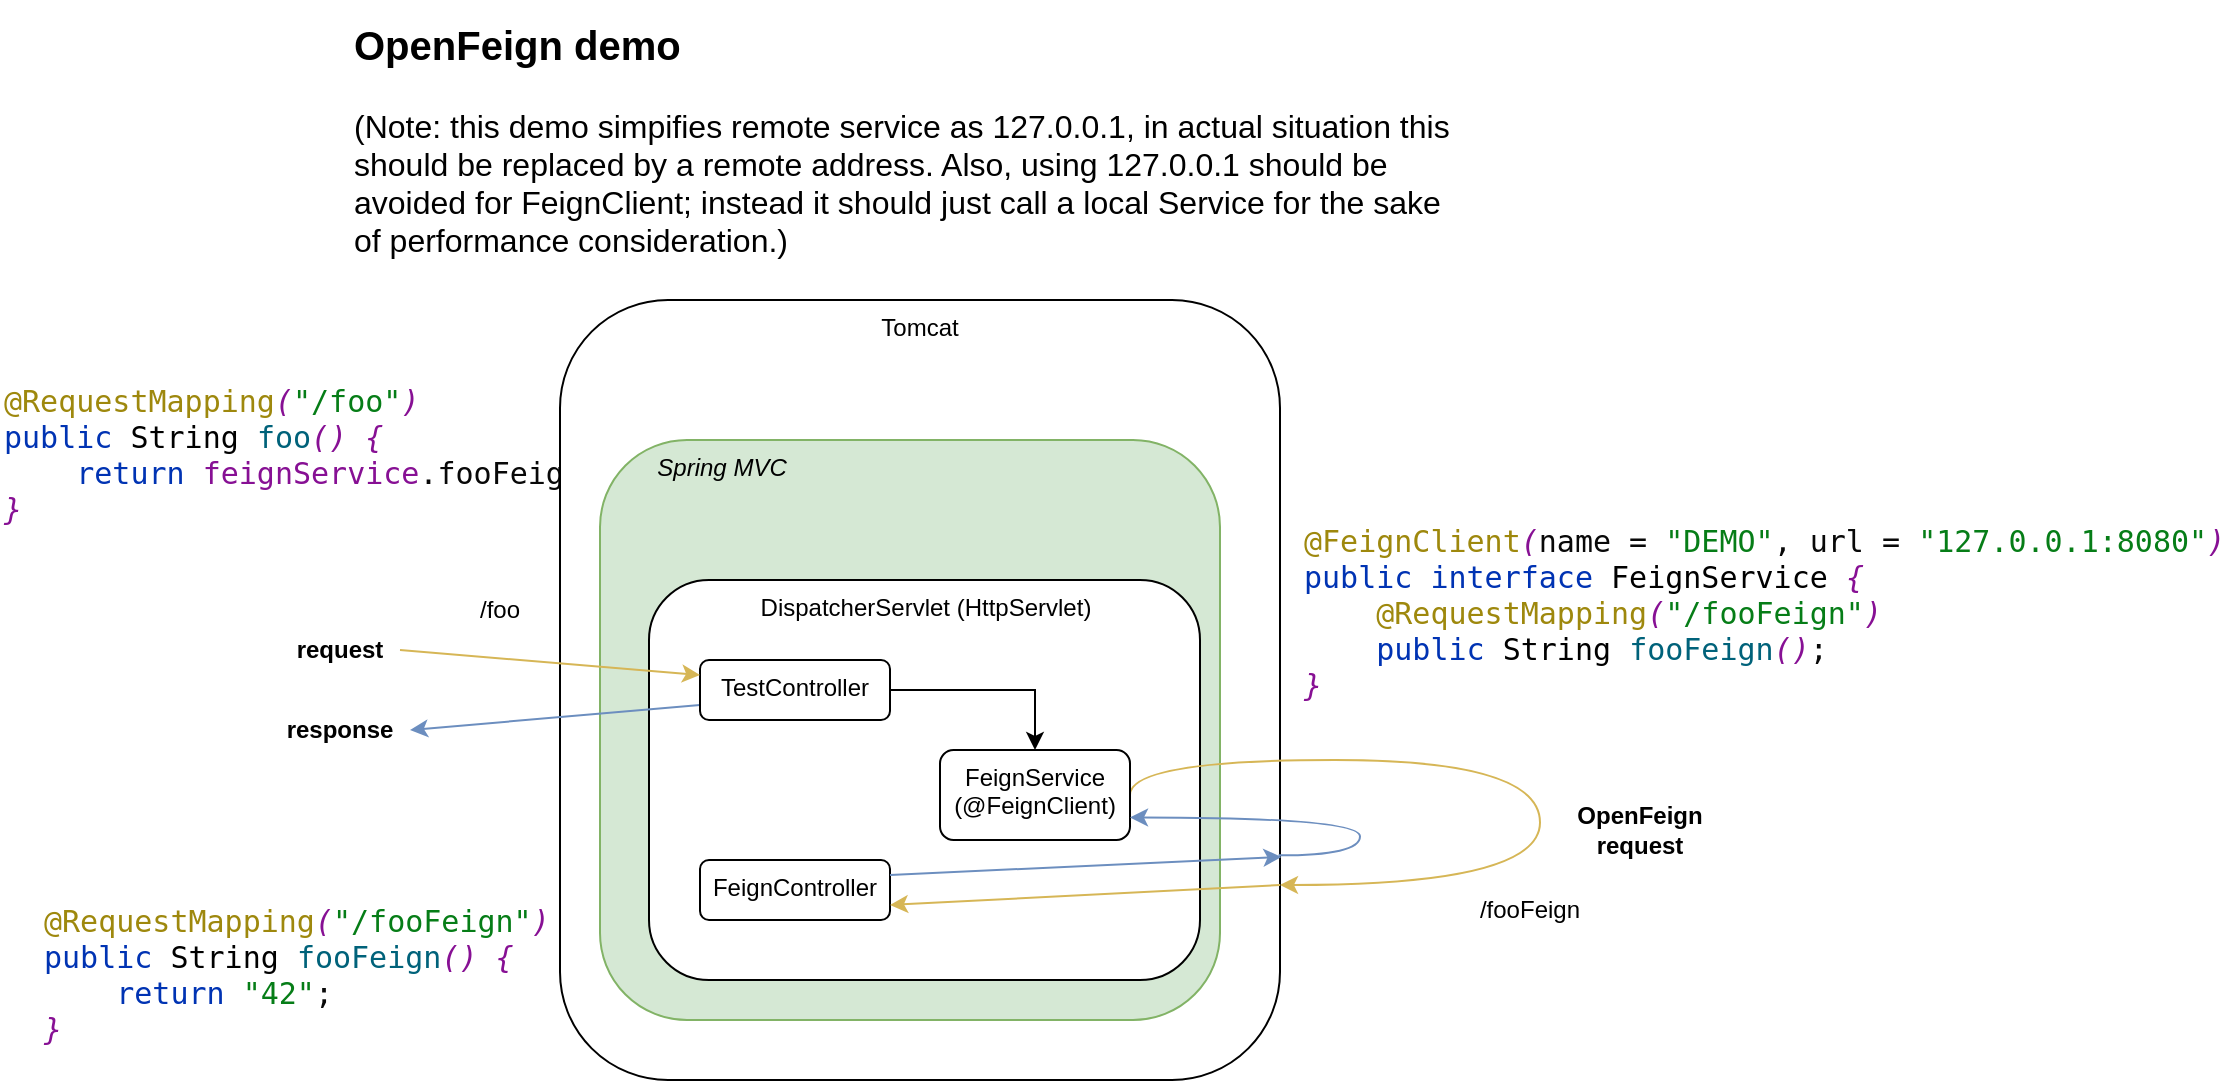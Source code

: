 <mxfile version="24.7.8">
  <diagram id="CetzEVvNPrQqHPS30Xum" name="OpenFeign demo">
    <mxGraphModel dx="1273" dy="1457" grid="1" gridSize="10" guides="1" tooltips="1" connect="1" arrows="1" fold="1" page="1" pageScale="1" pageWidth="827" pageHeight="1169" math="0" shadow="0">
      <root>
        <mxCell id="0" />
        <mxCell id="1" parent="0" />
        <mxCell id="wjC4OsaZiSn3oDHIjQG6-19" value="&lt;div style=&quot;background-color: rgb(255, 255, 255); color: rgb(8, 8, 8); font-size: 15px;&quot;&gt;&lt;pre style=&quot;font-family: &amp;quot;JetBrains Mono&amp;quot;, monospace;&quot;&gt;&lt;span style=&quot;color:#9e880d;&quot;&gt;@RequestMapping&lt;/span&gt;&lt;span style=&quot;color:#871094;font-style:italic;&quot;&gt;(&lt;/span&gt;&lt;span style=&quot;color:#067d17;&quot;&gt;&quot;/foo&quot;&lt;/span&gt;&lt;span style=&quot;color:#871094;font-style:italic;&quot;&gt;)&lt;br&gt;&lt;/span&gt;&lt;span style=&quot;color:#0033b3;&quot;&gt;public &lt;/span&gt;&lt;span style=&quot;color:#000000;&quot;&gt;String &lt;/span&gt;&lt;span style=&quot;color:#00627a;&quot;&gt;foo&lt;/span&gt;&lt;span style=&quot;color:#871094;font-style:italic;&quot;&gt;() {&lt;br&gt;&lt;/span&gt;&lt;span style=&quot;color:#871094;font-style:italic;&quot;&gt;    &lt;/span&gt;&lt;span style=&quot;color:#0033b3;&quot;&gt;return &lt;/span&gt;&lt;span style=&quot;color:#871094;&quot;&gt;feignService&lt;/span&gt;.fooFeign&lt;span style=&quot;color:#871094;font-style:italic;&quot;&gt;()&lt;/span&gt;;&lt;br&gt;&lt;span style=&quot;color:#871094;font-style:italic;&quot;&gt;}&lt;/span&gt;&lt;/pre&gt;&lt;/div&gt;" style="text;whiteSpace=wrap;html=1;" vertex="1" parent="1">
          <mxGeometry x="-20" y="110" width="260" height="110" as="geometry" />
        </mxCell>
        <mxCell id="LMrehkhd1_mzqCAk2MHY-5" value="Tomcat" style="rounded=1;whiteSpace=wrap;html=1;verticalAlign=top;" parent="1" vertex="1">
          <mxGeometry x="260" y="90" width="360" height="390" as="geometry" />
        </mxCell>
        <mxCell id="LMrehkhd1_mzqCAk2MHY-2" value="&lt;b&gt;request&lt;/b&gt;" style="text;html=1;align=center;verticalAlign=middle;whiteSpace=wrap;rounded=0;" parent="1" vertex="1">
          <mxGeometry x="120" y="250" width="60" height="30" as="geometry" />
        </mxCell>
        <mxCell id="LMrehkhd1_mzqCAk2MHY-1" value="&amp;nbsp;&lt;span style=&quot;white-space: pre;&quot;&gt;&#x9;&lt;/span&gt;Spring MVC" style="rounded=1;whiteSpace=wrap;html=1;fillColor=#d5e8d4;strokeColor=#82b366;verticalAlign=top;align=left;fontStyle=2" parent="1" vertex="1">
          <mxGeometry x="280" y="160" width="310" height="290" as="geometry" />
        </mxCell>
        <mxCell id="LMrehkhd1_mzqCAk2MHY-6" value="DispatcherServlet (HttpServlet)" style="rounded=1;whiteSpace=wrap;html=1;verticalAlign=top;" parent="1" vertex="1">
          <mxGeometry x="304.5" y="230" width="275.5" height="200" as="geometry" />
        </mxCell>
        <mxCell id="LMrehkhd1_mzqCAk2MHY-3" value="response" style="text;html=1;align=center;verticalAlign=middle;whiteSpace=wrap;rounded=0;fontStyle=1" parent="1" vertex="1">
          <mxGeometry x="115" y="295" width="70" height="20" as="geometry" />
        </mxCell>
        <mxCell id="LMrehkhd1_mzqCAk2MHY-11" style="rounded=0;orthogonalLoop=1;jettySize=auto;html=1;entryX=1;entryY=0.5;entryDx=0;entryDy=0;exitX=0;exitY=0.75;exitDx=0;exitDy=0;fillColor=#dae8fc;strokeColor=#6c8ebf;" parent="1" target="LMrehkhd1_mzqCAk2MHY-3" edge="1" source="qBLVawUO-C-t650Nr5v--3">
          <mxGeometry relative="1" as="geometry">
            <mxPoint x="260" y="360" as="sourcePoint" />
            <mxPoint x="300" y="420" as="targetPoint" />
          </mxGeometry>
        </mxCell>
        <mxCell id="U86pM15hBIZVNhdWzzvj-1" value="&lt;div style=&quot;&quot;&gt;&lt;b style=&quot;&quot;&gt;&lt;font style=&quot;font-size: 20px;&quot;&gt;OpenFeign demo&lt;/font&gt;&lt;/b&gt;&lt;/div&gt;&lt;div style=&quot;&quot;&gt;&lt;span style=&quot;font-size: 16px;&quot;&gt;&lt;b&gt;&lt;br&gt;&lt;/b&gt;&lt;/span&gt;&lt;/div&gt;&lt;div style=&quot;&quot;&gt;&lt;span style=&quot;font-size: 16px;&quot;&gt;(Note: this demo simpifies remote service as 127.0.0.1, in actual situation this should be replaced by a remote address. Also, using 127.0.0.1 should be avoided for FeignClient; instead it should just call a local Service for the sake of performance consideration.)&lt;/span&gt;&lt;/div&gt;" style="text;html=1;align=left;verticalAlign=middle;whiteSpace=wrap;rounded=0;" parent="1" vertex="1">
          <mxGeometry x="154.88" y="-60" width="560.25" height="140" as="geometry" />
        </mxCell>
        <mxCell id="wjC4OsaZiSn3oDHIjQG6-7" style="edgeStyle=orthogonalEdgeStyle;rounded=0;orthogonalLoop=1;jettySize=auto;html=1;exitX=1;exitY=0.5;exitDx=0;exitDy=0;entryX=0.5;entryY=0;entryDx=0;entryDy=0;" edge="1" parent="1" source="qBLVawUO-C-t650Nr5v--3" target="wjC4OsaZiSn3oDHIjQG6-5">
          <mxGeometry relative="1" as="geometry" />
        </mxCell>
        <mxCell id="qBLVawUO-C-t650Nr5v--3" value="TestController" style="rounded=1;whiteSpace=wrap;html=1;verticalAlign=top;" parent="1" vertex="1">
          <mxGeometry x="330" y="270" width="95" height="30" as="geometry" />
        </mxCell>
        <mxCell id="wjC4OsaZiSn3oDHIjQG6-1" value="FeignController" style="rounded=1;whiteSpace=wrap;html=1;verticalAlign=top;" vertex="1" parent="1">
          <mxGeometry x="330" y="370" width="95" height="30" as="geometry" />
        </mxCell>
        <mxCell id="LMrehkhd1_mzqCAk2MHY-7" style="rounded=0;orthogonalLoop=1;jettySize=auto;html=1;exitX=1;exitY=0.5;exitDx=0;exitDy=0;entryX=0;entryY=0.25;entryDx=0;entryDy=0;fillColor=#fff2cc;strokeColor=#d6b656;" parent="1" source="LMrehkhd1_mzqCAk2MHY-2" target="qBLVawUO-C-t650Nr5v--3" edge="1">
          <mxGeometry relative="1" as="geometry">
            <mxPoint x="260.36" y="286.94" as="targetPoint" />
          </mxGeometry>
        </mxCell>
        <mxCell id="wjC4OsaZiSn3oDHIjQG6-9" style="edgeStyle=orthogonalEdgeStyle;rounded=0;orthogonalLoop=1;jettySize=auto;html=1;exitX=1;exitY=0.5;exitDx=0;exitDy=0;curved=1;entryX=1;entryY=0.75;entryDx=0;entryDy=0;fillColor=#fff2cc;strokeColor=#d6b656;" edge="1" parent="1" source="wjC4OsaZiSn3oDHIjQG6-5" target="LMrehkhd1_mzqCAk2MHY-5">
          <mxGeometry relative="1" as="geometry">
            <mxPoint x="650" y="400" as="targetPoint" />
            <Array as="points">
              <mxPoint x="545" y="320" />
              <mxPoint x="750" y="320" />
              <mxPoint x="750" y="383" />
            </Array>
          </mxGeometry>
        </mxCell>
        <mxCell id="wjC4OsaZiSn3oDHIjQG6-5" value="FeignService&lt;div&gt;(@FeignClient)&lt;/div&gt;" style="rounded=1;whiteSpace=wrap;html=1;verticalAlign=top;" vertex="1" parent="1">
          <mxGeometry x="450" y="315" width="95" height="45" as="geometry" />
        </mxCell>
        <mxCell id="wjC4OsaZiSn3oDHIjQG6-10" value="&lt;b&gt;OpenFeign request&lt;/b&gt;" style="text;html=1;align=center;verticalAlign=middle;whiteSpace=wrap;rounded=0;" vertex="1" parent="1">
          <mxGeometry x="760" y="340" width="80" height="30" as="geometry" />
        </mxCell>
        <mxCell id="wjC4OsaZiSn3oDHIjQG6-13" style="rounded=0;orthogonalLoop=1;jettySize=auto;html=1;exitX=1;exitY=0.75;exitDx=0;exitDy=0;entryX=1;entryY=0.75;entryDx=0;entryDy=0;fillColor=#fff2cc;strokeColor=#d6b656;" edge="1" parent="1" source="LMrehkhd1_mzqCAk2MHY-5" target="wjC4OsaZiSn3oDHIjQG6-1">
          <mxGeometry relative="1" as="geometry">
            <mxPoint x="340" y="288" as="targetPoint" />
            <mxPoint x="220" y="275" as="sourcePoint" />
          </mxGeometry>
        </mxCell>
        <mxCell id="wjC4OsaZiSn3oDHIjQG6-14" value="/foo" style="text;html=1;align=center;verticalAlign=middle;whiteSpace=wrap;rounded=0;" vertex="1" parent="1">
          <mxGeometry x="200" y="230" width="60" height="30" as="geometry" />
        </mxCell>
        <mxCell id="wjC4OsaZiSn3oDHIjQG6-15" value="/fooFeign" style="text;html=1;align=center;verticalAlign=middle;whiteSpace=wrap;rounded=0;" vertex="1" parent="1">
          <mxGeometry x="715.13" y="380" width="60" height="30" as="geometry" />
        </mxCell>
        <mxCell id="wjC4OsaZiSn3oDHIjQG6-16" style="rounded=0;orthogonalLoop=1;jettySize=auto;html=1;exitX=1;exitY=0.25;exitDx=0;exitDy=0;entryX=1.002;entryY=0.714;entryDx=0;entryDy=0;entryPerimeter=0;fillColor=#dae8fc;strokeColor=#6c8ebf;" edge="1" parent="1" source="wjC4OsaZiSn3oDHIjQG6-1" target="LMrehkhd1_mzqCAk2MHY-5">
          <mxGeometry relative="1" as="geometry">
            <mxPoint x="620" y="369" as="targetPoint" />
            <mxPoint x="630" y="393" as="sourcePoint" />
          </mxGeometry>
        </mxCell>
        <mxCell id="wjC4OsaZiSn3oDHIjQG6-18" value="" style="endArrow=classic;html=1;rounded=0;exitX=0.998;exitY=0.712;exitDx=0;exitDy=0;exitPerimeter=0;entryX=1;entryY=0.75;entryDx=0;entryDy=0;edgeStyle=orthogonalEdgeStyle;curved=1;fillColor=#dae8fc;strokeColor=#6c8ebf;" edge="1" parent="1" source="LMrehkhd1_mzqCAk2MHY-5" target="wjC4OsaZiSn3oDHIjQG6-5">
          <mxGeometry width="50" height="50" relative="1" as="geometry">
            <mxPoint x="650" y="380" as="sourcePoint" />
            <mxPoint x="700" y="330" as="targetPoint" />
            <Array as="points">
              <mxPoint x="660" y="368" />
              <mxPoint x="660" y="349" />
            </Array>
          </mxGeometry>
        </mxCell>
        <mxCell id="wjC4OsaZiSn3oDHIjQG6-20" value="&lt;div style=&quot;background-color: rgb(255, 255, 255); color: rgb(8, 8, 8); font-size: 15px;&quot;&gt;&lt;pre style=&quot;font-family: &amp;quot;JetBrains Mono&amp;quot;, monospace;&quot;&gt;&lt;span style=&quot;color:#9e880d;&quot;&gt;@FeignClient&lt;/span&gt;&lt;span style=&quot;color:#871094;font-style:italic;&quot;&gt;(&lt;/span&gt;name = &lt;span style=&quot;color:#067d17;&quot;&gt;&quot;DEMO&quot;&lt;/span&gt;, url = &lt;span style=&quot;color:#067d17;&quot;&gt;&quot;127.0.0.1:8080&quot;&lt;/span&gt;&lt;span style=&quot;color:#871094;font-style:italic;&quot;&gt;)&lt;br&gt;&lt;/span&gt;&lt;span style=&quot;color:#0033b3;&quot;&gt;public interface &lt;/span&gt;&lt;span style=&quot;color:#000000;&quot;&gt;FeignService &lt;/span&gt;&lt;span style=&quot;color:#871094;font-style:italic;&quot;&gt;{&lt;/span&gt;&lt;span style=&quot;color:#871094;font-style:italic;&quot;&gt;&lt;br&gt;&lt;/span&gt;&lt;span style=&quot;color:#871094;font-style:italic;&quot;&gt;    &lt;/span&gt;&lt;span style=&quot;color:#9e880d;&quot;&gt;@RequestMapping&lt;/span&gt;&lt;span style=&quot;color:#871094;font-style:italic;&quot;&gt;(&lt;/span&gt;&lt;span style=&quot;color:#067d17;&quot;&gt;&quot;/fooFeign&quot;&lt;/span&gt;&lt;span style=&quot;color:#871094;font-style:italic;&quot;&gt;)&lt;br&gt;&lt;/span&gt;&lt;span style=&quot;color:#871094;font-style:italic;&quot;&gt;    &lt;/span&gt;&lt;span style=&quot;color:#0033b3;&quot;&gt;public &lt;/span&gt;&lt;span style=&quot;color:#000000;&quot;&gt;String &lt;/span&gt;&lt;span style=&quot;color:#00627a;&quot;&gt;fooFeign&lt;/span&gt;&lt;span style=&quot;color:#871094;font-style:italic;&quot;&gt;()&lt;/span&gt;;&lt;br&gt;&lt;span style=&quot;color:#871094;font-style:italic;&quot;&gt;}&lt;/span&gt;&lt;/pre&gt;&lt;/div&gt;" style="text;whiteSpace=wrap;html=1;" vertex="1" parent="1">
          <mxGeometry x="630" y="180" width="390" height="130" as="geometry" />
        </mxCell>
        <UserObject label="&lt;div style=&quot;background-color: rgb(255, 255, 255); color: rgb(8, 8, 8); font-size: 15px;&quot;&gt;&lt;pre style=&quot;font-family: &amp;quot;JetBrains Mono&amp;quot;, monospace;&quot;&gt;&lt;span style=&quot;color:#9e880d;&quot;&gt;@RequestMapping&lt;/span&gt;&lt;span style=&quot;color:#871094;font-style:italic;&quot;&gt;(&lt;/span&gt;&lt;span style=&quot;color:#067d17;&quot;&gt;&quot;/fooFeign&quot;&lt;/span&gt;&lt;span style=&quot;color:#871094;font-style:italic;&quot;&gt;)&lt;br&gt;&lt;/span&gt;&lt;span style=&quot;color:#0033b3;&quot;&gt;public &lt;/span&gt;&lt;span style=&quot;color:#000000;&quot;&gt;String &lt;/span&gt;&lt;span style=&quot;color:#00627a;&quot;&gt;fooFeign&lt;/span&gt;&lt;span style=&quot;color:#871094;font-style:italic;&quot;&gt;() &lt;/span&gt;&lt;span style=&quot;color:#871094;font-style:italic;&quot;&gt;{&lt;/span&gt;&lt;span style=&quot;color:#8c8c8c;font-style:italic;&quot;&gt;&lt;br&gt;&lt;/span&gt;&lt;span style=&quot;color:#8c8c8c;font-style:italic;&quot;&gt;    &lt;/span&gt;&lt;span style=&quot;color:#0033b3;&quot;&gt;return &lt;/span&gt;&lt;span style=&quot;color:#067d17;&quot;&gt;&quot;42&quot;&lt;/span&gt;;&lt;br&gt;&lt;span style=&quot;color:#871094;font-style:italic;&quot;&gt;}&lt;/span&gt;&lt;/pre&gt;&lt;/div&gt;" link="&lt;div style=&quot;background-color:#ffffff;color:#080808&quot;&gt;&lt;pre style=&quot;font-family:&#39;JetBrains Mono&#39;,monospace;font-size:12.0pt;&quot;&gt;&lt;span style=&quot;color:#9e880d;&quot;&gt;@RequestMapping&lt;/span&gt;&lt;span style=&quot;color:#871094;font-style:italic;&quot;&gt;(&lt;/span&gt;&lt;span style=&quot;color:#067d17;&quot;&gt;&quot;/fooFeign&quot;&lt;/span&gt;&lt;span style=&quot;color:#871094;font-style:italic;&quot;&gt;)&lt;br&gt;&lt;/span&gt;&lt;span style=&quot;color:#871094;font-style:italic;&quot;&gt;    &lt;/span&gt;&lt;span style=&quot;color:#0033b3;&quot;&gt;public &lt;/span&gt;&lt;span style=&quot;color:#000000;&quot;&gt;String &lt;/span&gt;&lt;span style=&quot;color:#00627a;&quot;&gt;fooFeign&lt;/span&gt;&lt;span style=&quot;color:#871094;font-style:italic;&quot;&gt;() &lt;/span&gt;&lt;span style=&quot;color:#0033b3;&quot;&gt;throws &lt;/span&gt;&lt;span style=&quot;color:#000000;&quot;&gt;InterruptedException &lt;/span&gt;&lt;span style=&quot;color:#871094;font-style:italic;&quot;&gt;{&lt;br&gt;&lt;/span&gt;&lt;span style=&quot;color:#8c8c8c;font-style:italic;&quot;&gt;//        for (int i=0; i&amp;lt;10; i++) {&lt;br&gt;&lt;/span&gt;&lt;span style=&quot;color:#8c8c8c;font-style:italic;&quot;&gt;//            Thread.sleep(1000);&lt;br&gt;&lt;/span&gt;&lt;span style=&quot;color:#8c8c8c;font-style:italic;&quot;&gt;//            log.info(String.valueOf(i));&lt;br&gt;&lt;/span&gt;&lt;span style=&quot;color:#8c8c8c;font-style:italic;&quot;&gt;//        }&lt;br&gt;&lt;/span&gt;&lt;span style=&quot;color:#8c8c8c;font-style:italic;&quot;&gt;        &lt;/span&gt;&lt;span style=&quot;color:#0033b3;&quot;&gt;return &lt;/span&gt;&lt;span style=&quot;color:#067d17;&quot;&gt;&quot;foo_feign&quot;&lt;/span&gt;;&lt;br&gt;    &lt;span style=&quot;color:#871094;font-style:italic;&quot;&gt;}&lt;/span&gt;&lt;/pre&gt;&lt;/div&gt;" id="wjC4OsaZiSn3oDHIjQG6-21">
          <mxCell style="text;whiteSpace=wrap;html=1;" vertex="1" parent="1">
            <mxGeometry y="370" width="230" height="90" as="geometry" />
          </mxCell>
        </UserObject>
      </root>
    </mxGraphModel>
  </diagram>
</mxfile>
